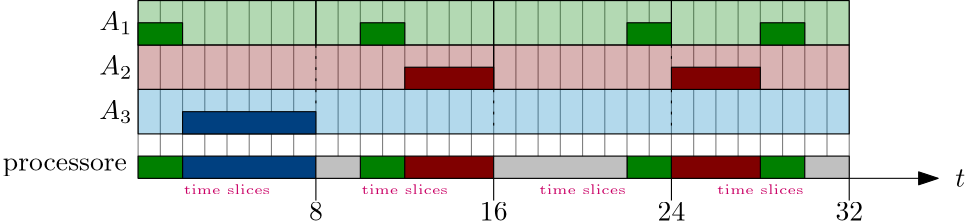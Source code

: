 <?xml version="1.0"?>
<!DOCTYPE ipe SYSTEM "ipe.dtd">
<ipe version="70218" creator="Ipe 7.2.28">
<info created="D:20241031112452" modified="D:20241031113822"/>
<ipestyle name="basic">
<symbol name="arrow/arc(spx)">
<path stroke="sym-stroke" fill="sym-stroke" pen="sym-pen">
0 0 m
-1 0.333 l
-1 -0.333 l
h
</path>
</symbol>
<symbol name="arrow/farc(spx)">
<path stroke="sym-stroke" fill="white" pen="sym-pen">
0 0 m
-1 0.333 l
-1 -0.333 l
h
</path>
</symbol>
<symbol name="arrow/ptarc(spx)">
<path stroke="sym-stroke" fill="sym-stroke" pen="sym-pen">
0 0 m
-1 0.333 l
-0.8 0 l
-1 -0.333 l
h
</path>
</symbol>
<symbol name="arrow/fptarc(spx)">
<path stroke="sym-stroke" fill="white" pen="sym-pen">
0 0 m
-1 0.333 l
-0.8 0 l
-1 -0.333 l
h
</path>
</symbol>
<symbol name="mark/circle(sx)" transformations="translations">
<path fill="sym-stroke">
0.6 0 0 0.6 0 0 e
0.4 0 0 0.4 0 0 e
</path>
</symbol>
<symbol name="mark/disk(sx)" transformations="translations">
<path fill="sym-stroke">
0.6 0 0 0.6 0 0 e
</path>
</symbol>
<symbol name="mark/fdisk(sfx)" transformations="translations">
<group>
<path fill="sym-fill">
0.5 0 0 0.5 0 0 e
</path>
<path fill="sym-stroke" fillrule="eofill">
0.6 0 0 0.6 0 0 e
0.4 0 0 0.4 0 0 e
</path>
</group>
</symbol>
<symbol name="mark/box(sx)" transformations="translations">
<path fill="sym-stroke" fillrule="eofill">
-0.6 -0.6 m
0.6 -0.6 l
0.6 0.6 l
-0.6 0.6 l
h
-0.4 -0.4 m
0.4 -0.4 l
0.4 0.4 l
-0.4 0.4 l
h
</path>
</symbol>
<symbol name="mark/square(sx)" transformations="translations">
<path fill="sym-stroke">
-0.6 -0.6 m
0.6 -0.6 l
0.6 0.6 l
-0.6 0.6 l
h
</path>
</symbol>
<symbol name="mark/fsquare(sfx)" transformations="translations">
<group>
<path fill="sym-fill">
-0.5 -0.5 m
0.5 -0.5 l
0.5 0.5 l
-0.5 0.5 l
h
</path>
<path fill="sym-stroke" fillrule="eofill">
-0.6 -0.6 m
0.6 -0.6 l
0.6 0.6 l
-0.6 0.6 l
h
-0.4 -0.4 m
0.4 -0.4 l
0.4 0.4 l
-0.4 0.4 l
h
</path>
</group>
</symbol>
<symbol name="mark/cross(sx)" transformations="translations">
<group>
<path fill="sym-stroke">
-0.43 -0.57 m
0.57 0.43 l
0.43 0.57 l
-0.57 -0.43 l
h
</path>
<path fill="sym-stroke">
-0.43 0.57 m
0.57 -0.43 l
0.43 -0.57 l
-0.57 0.43 l
h
</path>
</group>
</symbol>
<symbol name="arrow/fnormal(spx)">
<path stroke="sym-stroke" fill="white" pen="sym-pen">
0 0 m
-1 0.333 l
-1 -0.333 l
h
</path>
</symbol>
<symbol name="arrow/pointed(spx)">
<path stroke="sym-stroke" fill="sym-stroke" pen="sym-pen">
0 0 m
-1 0.333 l
-0.8 0 l
-1 -0.333 l
h
</path>
</symbol>
<symbol name="arrow/fpointed(spx)">
<path stroke="sym-stroke" fill="white" pen="sym-pen">
0 0 m
-1 0.333 l
-0.8 0 l
-1 -0.333 l
h
</path>
</symbol>
<symbol name="arrow/linear(spx)">
<path stroke="sym-stroke" pen="sym-pen">
-1 0.333 m
0 0 l
-1 -0.333 l
</path>
</symbol>
<symbol name="arrow/fdouble(spx)">
<path stroke="sym-stroke" fill="white" pen="sym-pen">
0 0 m
-1 0.333 l
-1 -0.333 l
h
-1 0 m
-2 0.333 l
-2 -0.333 l
h
</path>
</symbol>
<symbol name="arrow/double(spx)">
<path stroke="sym-stroke" fill="sym-stroke" pen="sym-pen">
0 0 m
-1 0.333 l
-1 -0.333 l
h
-1 0 m
-2 0.333 l
-2 -0.333 l
h
</path>
</symbol>
<symbol name="arrow/mid-normal(spx)">
<path stroke="sym-stroke" fill="sym-stroke" pen="sym-pen">
0.5 0 m
-0.5 0.333 l
-0.5 -0.333 l
h
</path>
</symbol>
<symbol name="arrow/mid-fnormal(spx)">
<path stroke="sym-stroke" fill="white" pen="sym-pen">
0.5 0 m
-0.5 0.333 l
-0.5 -0.333 l
h
</path>
</symbol>
<symbol name="arrow/mid-pointed(spx)">
<path stroke="sym-stroke" fill="sym-stroke" pen="sym-pen">
0.5 0 m
-0.5 0.333 l
-0.3 0 l
-0.5 -0.333 l
h
</path>
</symbol>
<symbol name="arrow/mid-fpointed(spx)">
<path stroke="sym-stroke" fill="white" pen="sym-pen">
0.5 0 m
-0.5 0.333 l
-0.3 0 l
-0.5 -0.333 l
h
</path>
</symbol>
<symbol name="arrow/mid-double(spx)">
<path stroke="sym-stroke" fill="sym-stroke" pen="sym-pen">
1 0 m
0 0.333 l
0 -0.333 l
h
0 0 m
-1 0.333 l
-1 -0.333 l
h
</path>
</symbol>
<symbol name="arrow/mid-fdouble(spx)">
<path stroke="sym-stroke" fill="white" pen="sym-pen">
1 0 m
0 0.333 l
0 -0.333 l
h
0 0 m
-1 0.333 l
-1 -0.333 l
h
</path>
</symbol>
<anglesize name="22.5 deg" value="22.5"/>
<anglesize name="30 deg" value="30"/>
<anglesize name="45 deg" value="45"/>
<anglesize name="60 deg" value="60"/>
<anglesize name="90 deg" value="90"/>
<arrowsize name="large" value="10"/>
<arrowsize name="small" value="5"/>
<arrowsize name="tiny" value="3"/>
<color name="blue" value="0 0 1"/>
<color name="brown" value="0.647 0.165 0.165"/>
<color name="darkblue" value="0 0 0.545"/>
<color name="darkcyan" value="0 0.545 0.545"/>
<color name="darkgray" value="0.663"/>
<color name="darkgreen" value="0 0.392 0"/>
<color name="darkmagenta" value="0.545 0 0.545"/>
<color name="darkorange" value="1 0.549 0"/>
<color name="darkred" value="0.545 0 0"/>
<color name="gold" value="1 0.843 0"/>
<color name="gray" value="0.745"/>
<color name="green" value="0 1 0"/>
<color name="lightblue" value="0.678 0.847 0.902"/>
<color name="lightcyan" value="0.878 1 1"/>
<color name="lightgray" value="0.827"/>
<color name="lightgreen" value="0.565 0.933 0.565"/>
<color name="lightyellow" value="1 1 0.878"/>
<color name="navy" value="0 0 0.502"/>
<color name="orange" value="1 0.647 0"/>
<color name="pink" value="1 0.753 0.796"/>
<color name="purple" value="0.627 0.125 0.941"/>
<color name="red" value="1 0 0"/>
<color name="seagreen" value="0.18 0.545 0.341"/>
<color name="turquoise" value="0.251 0.878 0.816"/>
<color name="violet" value="0.933 0.51 0.933"/>
<color name="yellow" value="1 1 0"/>
<dashstyle name="dash dot dotted" value="[4 2 1 2 1 2] 0"/>
<dashstyle name="dash dotted" value="[4 2 1 2] 0"/>
<dashstyle name="dashed" value="[4] 0"/>
<dashstyle name="dotted" value="[1 3] 0"/>
<gridsize name="10 pts (~3.5 mm)" value="10"/>
<gridsize name="14 pts (~5 mm)" value="14"/>
<gridsize name="16 pts (~6 mm)" value="16"/>
<gridsize name="20 pts (~7 mm)" value="20"/>
<gridsize name="28 pts (~10 mm)" value="28"/>
<gridsize name="32 pts (~12 mm)" value="32"/>
<gridsize name="4 pts" value="4"/>
<gridsize name="56 pts (~20 mm)" value="56"/>
<gridsize name="8 pts (~3 mm)" value="8"/>
<opacity name="10%" value="0.1"/>
<opacity name="30%" value="0.3"/>
<opacity name="50%" value="0.5"/>
<opacity name="75%" value="0.75"/>
<pen name="fat" value="1.2"/>
<pen name="heavier" value="0.8"/>
<pen name="ultrafat" value="2"/>
<symbolsize name="large" value="5"/>
<symbolsize name="small" value="2"/>
<symbolsize name="tiny" value="1.1"/>
<textsize name="Huge" value="\Huge"/>
<textsize name="LARGE" value="\LARGE"/>
<textsize name="Large" value="\Large"/>
<textsize name="footnote" value="\footnotesize"/>
<textsize name="huge" value="\huge"/>
<textsize name="large" value="\large"/>
<textsize name="script" value="\scriptsize"/>
<textsize name="small" value="\small"/>
<textsize name="tiny" value="\tiny"/>
<textstyle name="center" begin="\begin{center}" end="\end{center}"/>
<textstyle name="item" begin="\begin{itemize}\item{}" end="\end{itemize}"/>
<textstyle name="itemize" begin="\begin{itemize}" end="\end{itemize}"/>
<tiling name="falling" angle="-60" step="4" width="1"/>
<tiling name="rising" angle="30" step="4" width="1"/>
</ipestyle>
<page>
<layer name="alpha"/>
<view layers="alpha" active="alpha"/>
<path layer="alpha" matrix="1 0 0 1 64 0" stroke="0.502" fill="0.753">
96 720 m
96 656 l
104 720 m
104 656 l
112 720 m
112 656 l
120 720 m
120 656 l
128 720 m
128 656 l
136 720 m
136 656 l
144 720 m
144 656 l
152 720 m
152 656 l
160 720 m
160 656 l
168 720 m
168 656 l
176 720 m
176 656 l
184 720 m
184 656 l
192 720 m
192 656 l
200 720 m
200 656 l
208 720 m
208 656 l
216 720 m
216 656 l
224 720 m
224 656 l
232 720 m
232 656 l
240 720 m
240 656 l
248 720 m
248 656 l
256 720 m
256 656 l
264 720 m
264 656 l
272 720 m
272 656 l
280 720 m
280 656 l
288 720 m
288 656 l
296 720 m
296 656 l
304 720 m
304 656 l
312 656 m
312 720 l
320 656 m
320 720 l
328 656 m
328 720 l
336 656 m
336 720 l
344 656 m
344 720 l
352 656 m
352 720 l
</path>
<path matrix="1 0 0 1 0 -16" stroke="0" fill="0.682 1 0.843" arrow="normal/normal" opacity="75%" stroke-opacity="opaque">
160 672 m
288 672 l
448 672 l
</path>
<path matrix="1 0 0 1 0 -16" stroke="0" fill="0.682 1 0.843" opacity="75%" stroke-opacity="opaque">
224 672 m
224 664 l
</path>
<path matrix="1 0 0 1 64 -16" stroke="0" fill="0.682 1 0.843" opacity="75%" stroke-opacity="opaque">
224 672 m
224 664 l
</path>
<path matrix="1 0 0 1 128 -16" stroke="0" fill="0.682 1 0.843" opacity="75%" stroke-opacity="opaque">
224 672 m
224 664 l
</path>
<path matrix="1 0 0 1 192 -16" stroke="0" fill="0.682 1 0.843" opacity="75%" stroke-opacity="opaque">
224 672 m
224 664 l
</path>
<text matrix="1 0 0 1 -240 -52" transformations="translations" pos="432 704" stroke="0.792 0 0.396" type="label" width="31.134" height="3.459" depth="0" halign="center" valign="center" size="tiny">time slices</text>
<text matrix="1 0 0 1 24 -48" transformations="translations" pos="432 704" stroke="0" type="label" width="3.598" height="6.128" depth="0" halign="center" valign="center" style="math">t</text>
<text matrix="1 0 0 1 -208 -60" transformations="translations" pos="432 704" stroke="0" type="label" width="4.981" height="6.42" depth="0" halign="center" valign="center" style="math">8</text>
<text matrix="1 0 0 1 -144 -60" transformations="translations" pos="432 704" stroke="0" type="label" width="9.963" height="6.42" depth="0" halign="center" valign="center" style="math">16</text>
<text matrix="1 0 0 1 -80 -60" transformations="translations" pos="432 704" stroke="0" type="label" width="9.963" height="6.42" depth="0" halign="center" valign="center" style="math">24</text>
<text matrix="1 0 0 1 -16 -60" transformations="translations" pos="432 704" stroke="0" type="label" width="9.963" height="6.42" depth="0" halign="center" valign="center" style="math">32</text>
<text matrix="1 0 0 1 -280 -24" transformations="translations" pos="432 704" stroke="0" type="label" width="11.941" height="6.812" depth="1.49" halign="center" valign="center" style="math">A_3</text>
<text matrix="1 0 0 1 -280 -8" transformations="translations" pos="432 704" stroke="0" type="label" width="11.941" height="6.812" depth="1.49" halign="center" valign="center" style="math">A_2</text>
<text matrix="1 0 0 1 -280 8" transformations="translations" pos="432 704" stroke="0" type="label" width="11.941" height="6.812" depth="1.49" halign="center" valign="center" style="math">A_1</text>
<path stroke="0" fill="0 0.502 0" opacity="30%" stroke-opacity="opaque">
160 720 m
160 704 l
224 704 l
224 720 l
h
</path>
<path matrix="1 0 0 1 64 0" stroke="0" fill="0 0.502 0" opacity="30%" stroke-opacity="opaque">
160 720 m
160 704 l
224 704 l
224 720 l
h
</path>
<path matrix="1 0 0 1 128 0" stroke="0" fill="0 0.502 0" opacity="30%" stroke-opacity="opaque">
160 720 m
160 704 l
224 704 l
224 720 l
h
</path>
<path matrix="1 0 0 1 192 0" stroke="0" fill="0 0.502 0" opacity="30%" stroke-opacity="opaque">
160 720 m
160 704 l
224 704 l
224 720 l
h
</path>
<path stroke="0" fill="0.502 0 0" opacity="30%" stroke-opacity="opaque">
160 704 m
160 688 l
288 688 l
288 704 l
h
</path>
<path matrix="1 0 0 1 128 0" stroke="0" fill="0.502 0 0" opacity="30%" stroke-opacity="opaque">
160 704 m
160 688 l
288 688 l
288 704 l
h
</path>
<path stroke="0" fill="0 0.502 0.753" opacity="30%" stroke-opacity="opaque">
160 688 m
160 672 l
416 672 l
416 688 l
h
</path>
<path stroke="0" fill="0 0.502 0">
160 712 m
160 704 l
176 704 l
176 712 l
h
</path>
<path stroke="0" fill="0 0.502 0">
240 712 m
240 704 l
256 704 l
256 712 l
h
</path>
<path stroke="0" fill="0 0.502 0">
336 712 m
336 704 l
352 704 l
352 712 l
h
</path>
<path stroke="0" fill="0 0.502 0">
384 712 m
384 704 l
400 704 l
400 712 l
h
</path>
<path stroke="0" fill="0.502 0 0">
256 696 m
256 688 l
288 688 l
288 696 l
h
</path>
<path stroke="0" fill="0.502 0 0">
352 696 m
352 688 l
384 688 l
384 696 l
h
</path>
<path matrix="1 0 0 1 0 -16" stroke="0" fill="0 0.251 0.502">
176 696 m
176 688 l
224 688 l
224 696 l
h
</path>
<text matrix="1 0 0 1 -276 -44" transformations="translations" pos="432 704" stroke="0" type="label" width="44.721" height="4.297" depth="1.93" halign="right" valign="center">processore</text>
<path matrix="1 0 0 1 0 -32" stroke="0" fill="0 0.251 0.502">
176 696 m
176 688 l
224 688 l
224 696 l
h
</path>
<path matrix="1 0 0 1 0 -48" stroke="0" fill="0 0.502 0">
160 712 m
160 704 l
176 704 l
176 712 l
h
</path>
<path matrix="1 0 0 1 0 -48" stroke="0" fill="0 0.502 0">
240 712 m
240 704 l
256 704 l
256 712 l
h
</path>
<path matrix="1 0 0 1 0 -48" stroke="0" fill="0 0.502 0">
336 712 m
336 704 l
352 704 l
352 712 l
h
</path>
<path matrix="1 0 0 1 0 -48" stroke="0" fill="0 0.502 0">
384 712 m
384 704 l
400 704 l
400 712 l
h
</path>
<path matrix="1 0 0 1 0 -32" stroke="0" fill="0.502 0 0">
256 696 m
256 688 l
288 688 l
288 696 l
h
</path>
<path matrix="1 0 0 1 0 -32" stroke="0" fill="0.502 0 0">
352 696 m
352 688 l
384 688 l
384 696 l
h
</path>
<path stroke="0" fill="0 0.251 0.502" dash="dotted">
224 704 m
224 688 l
</path>
<path stroke="0" fill="0 0.251 0.502" dash="dotted">
224 688 m
224 680 l
</path>
<path stroke="0" fill="0 0.251 0.502" dash="dotted">
288 688 m
288 672 l
</path>
<path stroke="0" fill="0 0.251 0.502" dash="dotted">
352 688 m
352 672 l
</path>
<path stroke="0" fill="0 0.251 0.502" dash="dotted">
352 704 m
352 696 l
</path>
<path stroke="0" fill="0.753">
224 664 m
224 656 l
240 656 l
240 664 l
h
</path>
<path stroke="0" fill="0.753">
288 664 m
288 656 l
336 656 l
336 664 l
h
</path>
<path stroke="0" fill="0.753">
400 664 m
400 656 l
416 656 l
416 664 l
h
</path>
<text matrix="1 0 0 1 -176 -52" transformations="translations" pos="432 704" stroke="0.792 0 0.396" type="label" width="31.134" height="3.459" depth="0" halign="center" valign="center" size="tiny">time slices</text>
<text matrix="1 0 0 1 -112 -52" transformations="translations" pos="432 704" stroke="0.792 0 0.396" type="label" width="31.134" height="3.459" depth="0" halign="center" valign="center" size="tiny">time slices</text>
<text matrix="1 0 0 1 -48 -52" transformations="translations" pos="432 704" stroke="0.792 0 0.396" type="label" width="31.134" height="3.459" depth="0" halign="center" valign="center" size="tiny">time slices</text>
</page>
</ipe>
